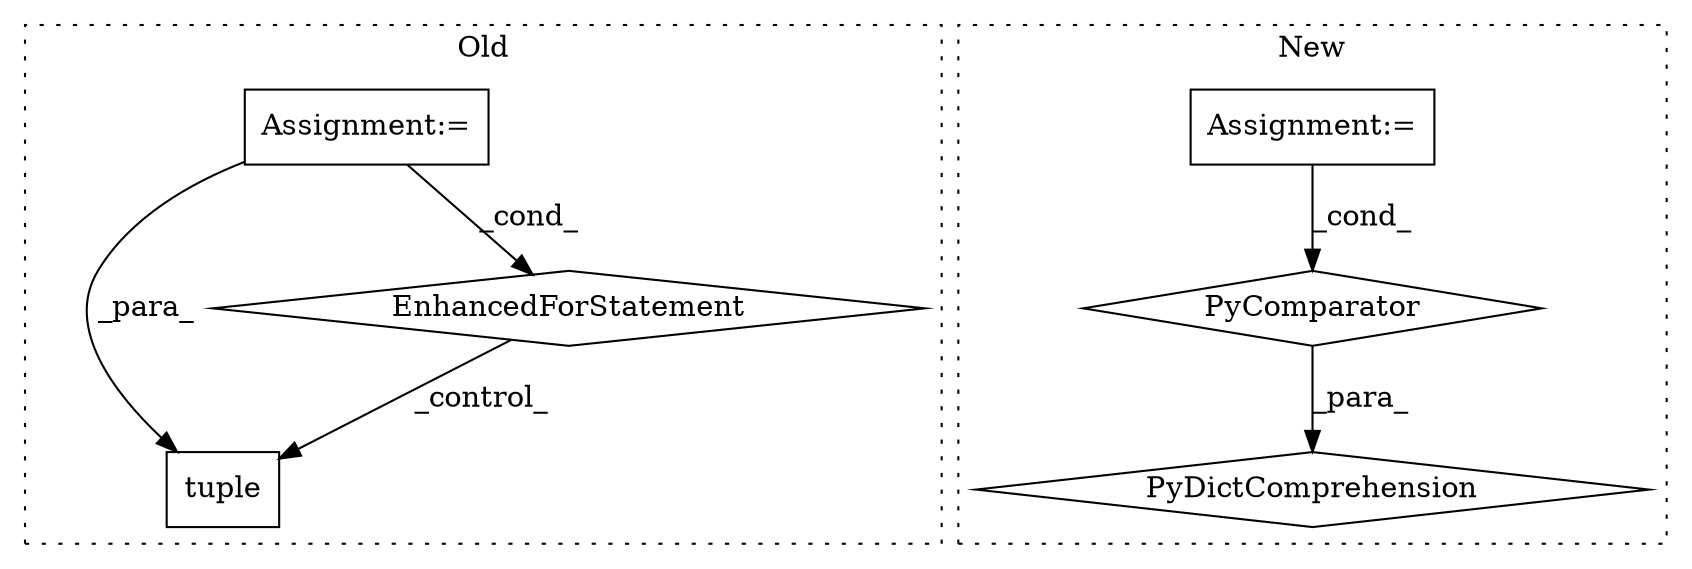 digraph G {
subgraph cluster0 {
1 [label="tuple" a="32" s="4745,4763" l="6,1" shape="box"];
5 [label="EnhancedForStatement" a="70" s="4661,4733" l="53,2" shape="diamond"];
6 [label="Assignment:=" a="7" s="4661,4733" l="53,2" shape="box"];
label = "Old";
style="dotted";
}
subgraph cluster1 {
2 [label="PyDictComprehension" a="110" s="6640" l="133" shape="diamond"];
3 [label="PyComparator" a="113" s="6724" l="41" shape="diamond"];
4 [label="Assignment:=" a="7" s="6724" l="41" shape="box"];
label = "New";
style="dotted";
}
3 -> 2 [label="_para_"];
4 -> 3 [label="_cond_"];
5 -> 1 [label="_control_"];
6 -> 1 [label="_para_"];
6 -> 5 [label="_cond_"];
}